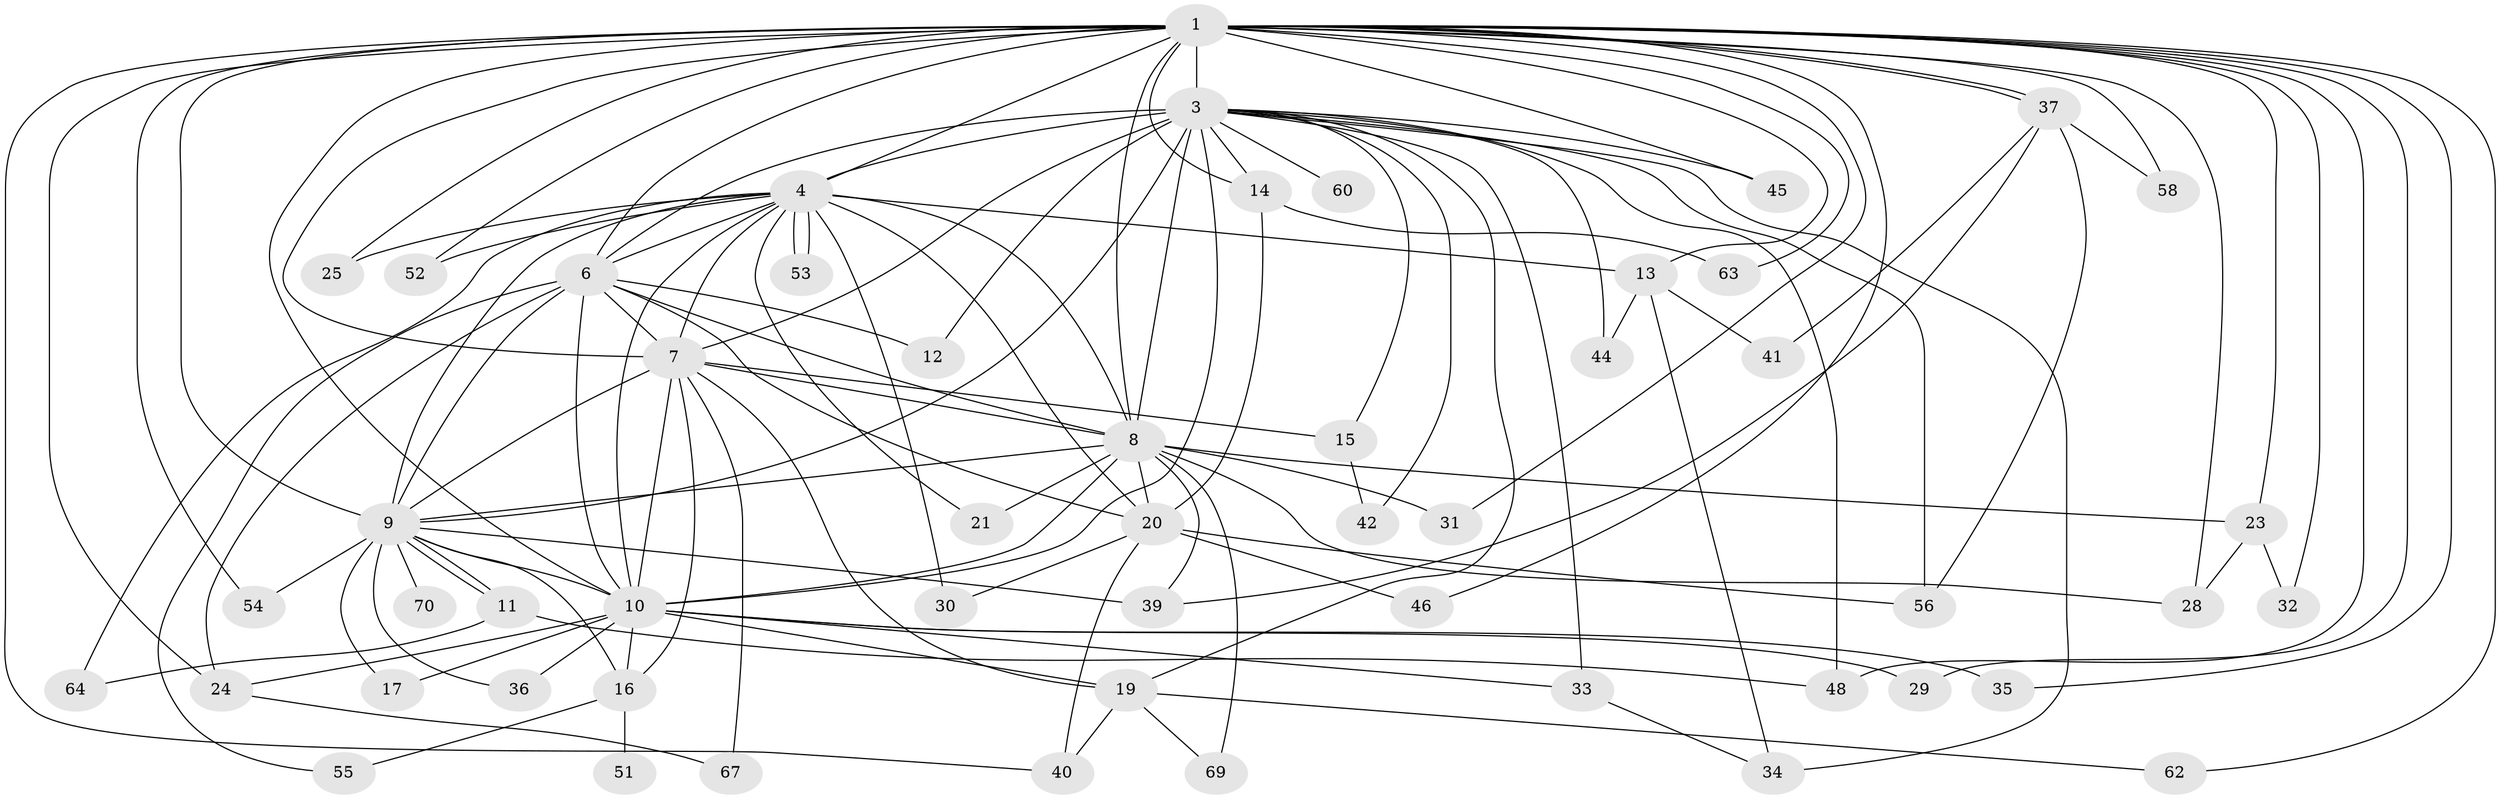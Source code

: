 // original degree distribution, {24: 0.014285714285714285, 15: 0.02857142857142857, 13: 0.02857142857142857, 20: 0.014285714285714285, 18: 0.014285714285714285, 16: 0.02857142857142857, 17: 0.014285714285714285, 4: 0.12857142857142856, 2: 0.5428571428571428, 5: 0.02857142857142857, 8: 0.014285714285714285, 3: 0.12857142857142856, 6: 0.014285714285714285}
// Generated by graph-tools (version 1.1) at 2025/11/02/27/25 16:11:01]
// undirected, 53 vertices, 126 edges
graph export_dot {
graph [start="1"]
  node [color=gray90,style=filled];
  1 [super="+2"];
  3 [super="+5"];
  4 [super="+26"];
  6 [super="+61"];
  7 [super="+68"];
  8 [super="+47"];
  9 [super="+22"];
  10 [super="+27"];
  11;
  12;
  13 [super="+43"];
  14;
  15 [super="+65"];
  16 [super="+18"];
  17;
  19 [super="+50"];
  20;
  21;
  23;
  24;
  25;
  28 [super="+38"];
  29;
  30;
  31;
  32;
  33;
  34;
  35;
  36;
  37 [super="+57"];
  39;
  40 [super="+49"];
  41;
  42;
  44;
  45;
  46;
  48 [super="+66"];
  51;
  52;
  53;
  54;
  55;
  56 [super="+59"];
  58;
  60;
  62;
  63;
  64;
  67;
  69;
  70;
  1 -- 3 [weight=4];
  1 -- 4 [weight=2];
  1 -- 6 [weight=2];
  1 -- 7 [weight=2];
  1 -- 8 [weight=2];
  1 -- 9 [weight=2];
  1 -- 10 [weight=2];
  1 -- 14;
  1 -- 23;
  1 -- 24;
  1 -- 25;
  1 -- 28;
  1 -- 32;
  1 -- 37;
  1 -- 37;
  1 -- 40;
  1 -- 46;
  1 -- 52;
  1 -- 54;
  1 -- 58;
  1 -- 62;
  1 -- 63;
  1 -- 35;
  1 -- 13;
  1 -- 45;
  1 -- 48;
  1 -- 29;
  1 -- 31;
  3 -- 4 [weight=2];
  3 -- 6 [weight=2];
  3 -- 7 [weight=2];
  3 -- 8 [weight=2];
  3 -- 9 [weight=2];
  3 -- 10 [weight=2];
  3 -- 34;
  3 -- 42;
  3 -- 45;
  3 -- 60 [weight=2];
  3 -- 12;
  3 -- 14;
  3 -- 15;
  3 -- 19;
  3 -- 33;
  3 -- 44;
  3 -- 48;
  3 -- 56;
  4 -- 6;
  4 -- 7;
  4 -- 8;
  4 -- 9;
  4 -- 10;
  4 -- 13;
  4 -- 20;
  4 -- 21;
  4 -- 25;
  4 -- 30;
  4 -- 52;
  4 -- 53;
  4 -- 53;
  4 -- 64;
  6 -- 7;
  6 -- 8;
  6 -- 9;
  6 -- 10;
  6 -- 12;
  6 -- 24;
  6 -- 55;
  6 -- 20;
  7 -- 8;
  7 -- 9;
  7 -- 10;
  7 -- 15 [weight=2];
  7 -- 16;
  7 -- 67;
  7 -- 19 [weight=2];
  8 -- 9;
  8 -- 10;
  8 -- 21;
  8 -- 23;
  8 -- 28;
  8 -- 31;
  8 -- 39;
  8 -- 69;
  8 -- 20;
  9 -- 10;
  9 -- 11;
  9 -- 11;
  9 -- 16;
  9 -- 17;
  9 -- 39;
  9 -- 70 [weight=2];
  9 -- 54;
  9 -- 36;
  10 -- 17;
  10 -- 19;
  10 -- 33;
  10 -- 35;
  10 -- 36;
  10 -- 24;
  10 -- 29;
  10 -- 16;
  11 -- 64;
  11 -- 48;
  13 -- 41;
  13 -- 34;
  13 -- 44;
  14 -- 20;
  14 -- 63;
  15 -- 42;
  16 -- 51 [weight=2];
  16 -- 55;
  19 -- 62;
  19 -- 69;
  19 -- 40;
  20 -- 30;
  20 -- 40;
  20 -- 46;
  20 -- 56;
  23 -- 32;
  23 -- 28;
  24 -- 67;
  33 -- 34;
  37 -- 41;
  37 -- 56;
  37 -- 58;
  37 -- 39;
}

